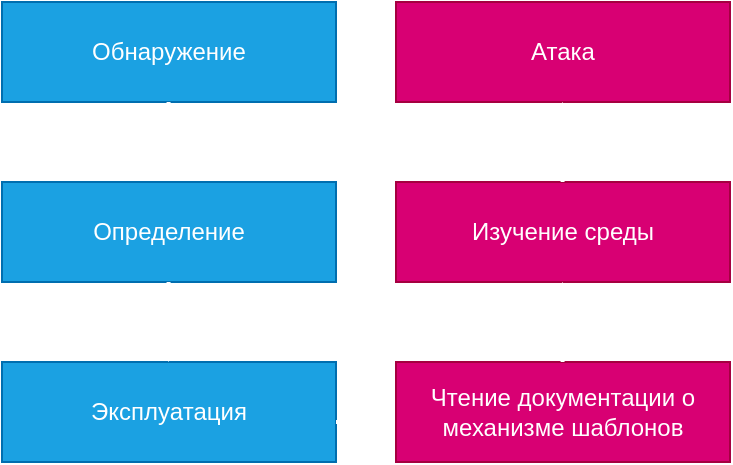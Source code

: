 <mxfile>
    <diagram id="fECts557okDQ3qRtLXVx" name="Страница 1">
        <mxGraphModel dx="812" dy="594" grid="1" gridSize="10" guides="1" tooltips="1" connect="1" arrows="1" fold="1" page="1" pageScale="1" pageWidth="827" pageHeight="1169" math="0" shadow="0">
            <root>
                <mxCell id="0"/>
                <mxCell id="1" parent="0"/>
                <mxCell id="2" value="Обнаружение" style="rounded=0;whiteSpace=wrap;fillColor=#1ba1e2;fontColor=#ffffff;strokeColor=#006EAF;" parent="1" vertex="1">
                    <mxGeometry x="353" y="130" width="167" height="50" as="geometry"/>
                </mxCell>
                <mxCell id="26" value="" style="endArrow=classic;endSize=8;startSize=8;jumpSize=7;strokeWidth=2;entryX=0.5;entryY=0;entryDx=0;entryDy=0;strokeColor=#FFFFFF;fillColor=#dae8fc;" parent="1" edge="1">
                    <mxGeometry width="50" height="50" relative="1" as="geometry">
                        <mxPoint x="436.28" y="180" as="sourcePoint"/>
                        <mxPoint x="436.21" y="220" as="targetPoint"/>
                    </mxGeometry>
                </mxCell>
                <mxCell id="27" value="Определение" style="rounded=0;whiteSpace=wrap;fillColor=#1ba1e2;fontColor=#ffffff;strokeColor=#006EAF;" vertex="1" parent="1">
                    <mxGeometry x="353" y="220" width="167" height="50" as="geometry"/>
                </mxCell>
                <mxCell id="28" value="Эксплуатация" style="rounded=0;whiteSpace=wrap;fillColor=#1ba1e2;fontColor=#ffffff;strokeColor=#006EAF;" vertex="1" parent="1">
                    <mxGeometry x="353" y="310" width="167" height="50" as="geometry"/>
                </mxCell>
                <mxCell id="29" value="Чтение документации о&#10;механизме шаблонов" style="rounded=0;whiteSpace=wrap;fillColor=#d80073;fontColor=#ffffff;strokeColor=#A50040;" vertex="1" parent="1">
                    <mxGeometry x="550" y="310" width="167" height="50" as="geometry"/>
                </mxCell>
                <mxCell id="30" value="Изучение среды" style="rounded=0;whiteSpace=wrap;fillColor=#d80073;fontColor=#ffffff;strokeColor=#A50040;" vertex="1" parent="1">
                    <mxGeometry x="550" y="220" width="167" height="50" as="geometry"/>
                </mxCell>
                <mxCell id="31" value="Атака" style="rounded=0;whiteSpace=wrap;fillColor=#d80073;strokeColor=#A50040;fontColor=#ffffff;" vertex="1" parent="1">
                    <mxGeometry x="550" y="130" width="167" height="50" as="geometry"/>
                </mxCell>
                <mxCell id="32" value="" style="endArrow=classic;endSize=8;startSize=8;jumpSize=7;strokeWidth=2;entryX=0.5;entryY=0;entryDx=0;entryDy=0;strokeColor=#FFFFFF;fillColor=#dae8fc;" edge="1" parent="1">
                    <mxGeometry width="50" height="50" relative="1" as="geometry">
                        <mxPoint x="436.28" y="270" as="sourcePoint"/>
                        <mxPoint x="436.21" y="310" as="targetPoint"/>
                    </mxGeometry>
                </mxCell>
                <mxCell id="33" value="" style="endArrow=classic;endSize=8;startSize=8;jumpSize=7;strokeWidth=2;entryX=-0.004;entryY=0.607;entryDx=0;entryDy=0;strokeColor=#FFFFFF;fillColor=#dae8fc;entryPerimeter=0;" edge="1" parent="1" target="29">
                    <mxGeometry width="50" height="50" relative="1" as="geometry">
                        <mxPoint x="520" y="340" as="sourcePoint"/>
                        <mxPoint x="530" y="380.0" as="targetPoint"/>
                    </mxGeometry>
                </mxCell>
                <mxCell id="35" value="" style="endArrow=classic;endSize=8;startSize=8;jumpSize=7;strokeWidth=2;strokeColor=#FFFFFF;fillColor=#dae8fc;" edge="1" parent="1">
                    <mxGeometry width="50" height="50" relative="1" as="geometry">
                        <mxPoint x="633.27" y="310.0" as="sourcePoint"/>
                        <mxPoint x="633.2" y="270" as="targetPoint"/>
                    </mxGeometry>
                </mxCell>
                <mxCell id="36" value="" style="endArrow=classic;endSize=8;startSize=8;jumpSize=7;strokeWidth=2;strokeColor=#FFFFFF;fillColor=#dae8fc;" edge="1" parent="1">
                    <mxGeometry width="50" height="50" relative="1" as="geometry">
                        <mxPoint x="633.27" y="220.0" as="sourcePoint"/>
                        <mxPoint x="633.2" y="180.0" as="targetPoint"/>
                    </mxGeometry>
                </mxCell>
            </root>
        </mxGraphModel>
    </diagram>
</mxfile>
